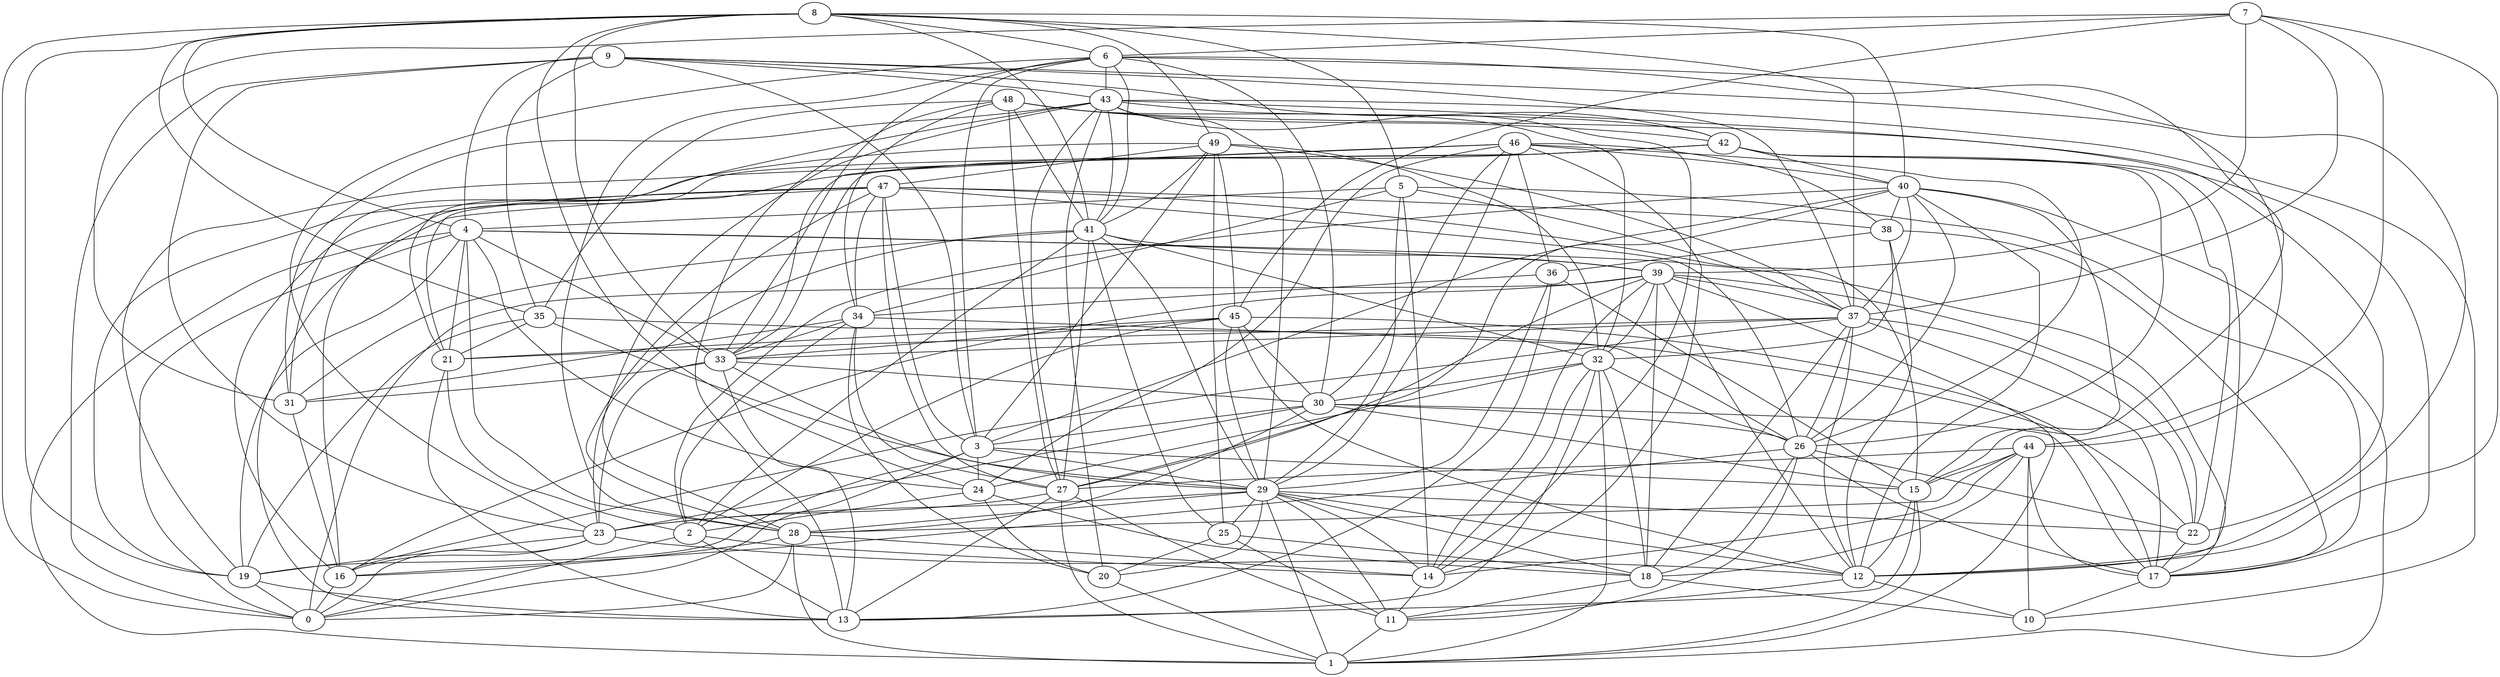 digraph GG_graph {

subgraph G_graph {
edge [color = black]
"42" -> "22" [dir = none]
"42" -> "26" [dir = none]
"49" -> "25" [dir = none]
"49" -> "41" [dir = none]
"49" -> "31" [dir = none]
"49" -> "37" [dir = none]
"8" -> "0" [dir = none]
"8" -> "5" [dir = none]
"8" -> "37" [dir = none]
"8" -> "33" [dir = none]
"19" -> "13" [dir = none]
"47" -> "38" [dir = none]
"47" -> "16" [dir = none]
"16" -> "0" [dir = none]
"33" -> "13" [dir = none]
"33" -> "23" [dir = none]
"33" -> "30" [dir = none]
"46" -> "33" [dir = none]
"46" -> "36" [dir = none]
"46" -> "26" [dir = none]
"46" -> "19" [dir = none]
"36" -> "34" [dir = none]
"2" -> "0" [dir = none]
"2" -> "14" [dir = none]
"25" -> "11" [dir = none]
"23" -> "19" [dir = none]
"23" -> "16" [dir = none]
"23" -> "0" [dir = none]
"21" -> "2" [dir = none]
"43" -> "27" [dir = none]
"43" -> "31" [dir = none]
"43" -> "21" [dir = none]
"43" -> "14" [dir = none]
"22" -> "17" [dir = none]
"9" -> "3" [dir = none]
"9" -> "23" [dir = none]
"9" -> "4" [dir = none]
"15" -> "1" [dir = none]
"15" -> "12" [dir = none]
"29" -> "12" [dir = none]
"29" -> "18" [dir = none]
"40" -> "3" [dir = none]
"40" -> "37" [dir = none]
"40" -> "27" [dir = none]
"12" -> "11" [dir = none]
"12" -> "10" [dir = none]
"44" -> "10" [dir = none]
"44" -> "18" [dir = none]
"18" -> "10" [dir = none]
"48" -> "32" [dir = none]
"48" -> "13" [dir = none]
"48" -> "17" [dir = none]
"48" -> "35" [dir = none]
"24" -> "2" [dir = none]
"24" -> "18" [dir = none]
"20" -> "1" [dir = none]
"34" -> "2" [dir = none]
"34" -> "20" [dir = none]
"34" -> "31" [dir = none]
"37" -> "21" [dir = none]
"37" -> "16" [dir = none]
"38" -> "32" [dir = none]
"38" -> "17" [dir = none]
"45" -> "29" [dir = none]
"45" -> "30" [dir = none]
"30" -> "15" [dir = none]
"30" -> "28" [dir = none]
"30" -> "26" [dir = none]
"3" -> "0" [dir = none]
"3" -> "24" [dir = none]
"6" -> "33" [dir = none]
"6" -> "30" [dir = none]
"6" -> "15" [dir = none]
"6" -> "28" [dir = none]
"28" -> "1" [dir = none]
"41" -> "32" [dir = none]
"7" -> "45" [dir = none]
"7" -> "12" [dir = none]
"26" -> "16" [dir = none]
"32" -> "14" [dir = none]
"32" -> "24" [dir = none]
"32" -> "30" [dir = none]
"5" -> "34" [dir = none]
"5" -> "29" [dir = none]
"5" -> "4" [dir = none]
"5" -> "37" [dir = none]
"27" -> "11" [dir = none]
"35" -> "19" [dir = none]
"39" -> "22" [dir = none]
"39" -> "32" [dir = none]
"39" -> "37" [dir = none]
"39" -> "18" [dir = none]
"4" -> "33" [dir = none]
"4" -> "39" [dir = none]
"4" -> "24" [dir = none]
"4" -> "21" [dir = none]
"4" -> "17" [dir = none]
"4" -> "28" [dir = none]
"24" -> "20" [dir = none]
"49" -> "47" [dir = none]
"37" -> "33" [dir = none]
"2" -> "13" [dir = none]
"6" -> "3" [dir = none]
"29" -> "20" [dir = none]
"5" -> "14" [dir = none]
"39" -> "27" [dir = none]
"44" -> "17" [dir = none]
"46" -> "38" [dir = none]
"25" -> "20" [dir = none]
"32" -> "18" [dir = none]
"47" -> "27" [dir = none]
"43" -> "20" [dir = none]
"34" -> "27" [dir = none]
"30" -> "17" [dir = none]
"25" -> "18" [dir = none]
"45" -> "12" [dir = none]
"27" -> "13" [dir = none]
"46" -> "40" [dir = none]
"46" -> "24" [dir = none]
"29" -> "1" [dir = none]
"44" -> "14" [dir = none]
"42" -> "40" [dir = none]
"45" -> "17" [dir = none]
"39" -> "16" [dir = none]
"43" -> "29" [dir = none]
"29" -> "11" [dir = none]
"48" -> "34" [dir = none]
"6" -> "12" [dir = none]
"8" -> "4" [dir = none]
"49" -> "3" [dir = none]
"43" -> "22" [dir = none]
"41" -> "27" [dir = none]
"43" -> "28" [dir = none]
"8" -> "41" [dir = none]
"29" -> "23" [dir = none]
"32" -> "1" [dir = none]
"27" -> "1" [dir = none]
"43" -> "10" [dir = none]
"36" -> "15" [dir = none]
"47" -> "19" [dir = none]
"33" -> "29" [dir = none]
"47" -> "34" [dir = none]
"8" -> "40" [dir = none]
"47" -> "3" [dir = none]
"41" -> "29" [dir = none]
"42" -> "16" [dir = none]
"4" -> "19" [dir = none]
"38" -> "36" [dir = none]
"29" -> "22" [dir = none]
"5" -> "17" [dir = none]
"31" -> "16" [dir = none]
"29" -> "25" [dir = none]
"28" -> "16" [dir = none]
"41" -> "25" [dir = none]
"7" -> "44" [dir = none]
"48" -> "41" [dir = none]
"46" -> "14" [dir = none]
"36" -> "29" [dir = none]
"35" -> "26" [dir = none]
"6" -> "43" [dir = none]
"15" -> "13" [dir = none]
"4" -> "0" [dir = none]
"36" -> "13" [dir = none]
"7" -> "6" [dir = none]
"6" -> "41" [dir = none]
"9" -> "35" [dir = none]
"44" -> "27" [dir = none]
"26" -> "22" [dir = none]
"7" -> "31" [dir = none]
"37" -> "26" [dir = none]
"3" -> "15" [dir = none]
"37" -> "18" [dir = none]
"43" -> "42" [dir = none]
"26" -> "11" [dir = none]
"42" -> "33" [dir = none]
"40" -> "38" [dir = none]
"28" -> "0" [dir = none]
"21" -> "13" [dir = none]
"8" -> "49" [dir = none]
"41" -> "31" [dir = none]
"47" -> "26" [dir = none]
"26" -> "18" [dir = none]
"47" -> "15" [dir = none]
"8" -> "35" [dir = none]
"3" -> "19" [dir = none]
"37" -> "22" [dir = none]
"35" -> "29" [dir = none]
"18" -> "11" [dir = none]
"40" -> "15" [dir = none]
"9" -> "43" [dir = none]
"19" -> "0" [dir = none]
"30" -> "23" [dir = none]
"47" -> "13" [dir = none]
"9" -> "0" [dir = none]
"9" -> "44" [dir = none]
"39" -> "14" [dir = none]
"4" -> "1" [dir = none]
"46" -> "30" [dir = none]
"28" -> "14" [dir = none]
"40" -> "2" [dir = none]
"40" -> "1" [dir = none]
"42" -> "12" [dir = none]
"23" -> "12" [dir = none]
"45" -> "2" [dir = none]
"48" -> "27" [dir = none]
"42" -> "21" [dir = none]
"29" -> "28" [dir = none]
"48" -> "42" [dir = none]
"41" -> "23" [dir = none]
"37" -> "17" [dir = none]
"8" -> "24" [dir = none]
"35" -> "21" [dir = none]
"45" -> "21" [dir = none]
"11" -> "1" [dir = none]
"49" -> "45" [dir = none]
"30" -> "3" [dir = none]
"47" -> "28" [dir = none]
"7" -> "39" [dir = none]
"17" -> "10" [dir = none]
"26" -> "17" [dir = none]
"38" -> "12" [dir = none]
"46" -> "29" [dir = none]
"43" -> "41" [dir = none]
"32" -> "26" [dir = none]
"29" -> "14" [dir = none]
"41" -> "39" [dir = none]
"40" -> "26" [dir = none]
"6" -> "23" [dir = none]
"41" -> "2" [dir = none]
"45" -> "33" [dir = none]
"33" -> "31" [dir = none]
"8" -> "19" [dir = none]
"44" -> "28" [dir = none]
"37" -> "12" [dir = none]
"32" -> "13" [dir = none]
"9" -> "42" [dir = none]
"39" -> "0" [dir = none]
"34" -> "22" [dir = none]
"14" -> "11" [dir = none]
"7" -> "37" [dir = none]
"34" -> "33" [dir = none]
"40" -> "12" [dir = none]
"3" -> "29" [dir = none]
"39" -> "1" [dir = none]
"39" -> "12" [dir = none]
"49" -> "32" [dir = none]
"27" -> "23" [dir = none]
"44" -> "15" [dir = none]
"9" -> "37" [dir = none]
"8" -> "6" [dir = none]
}

}
